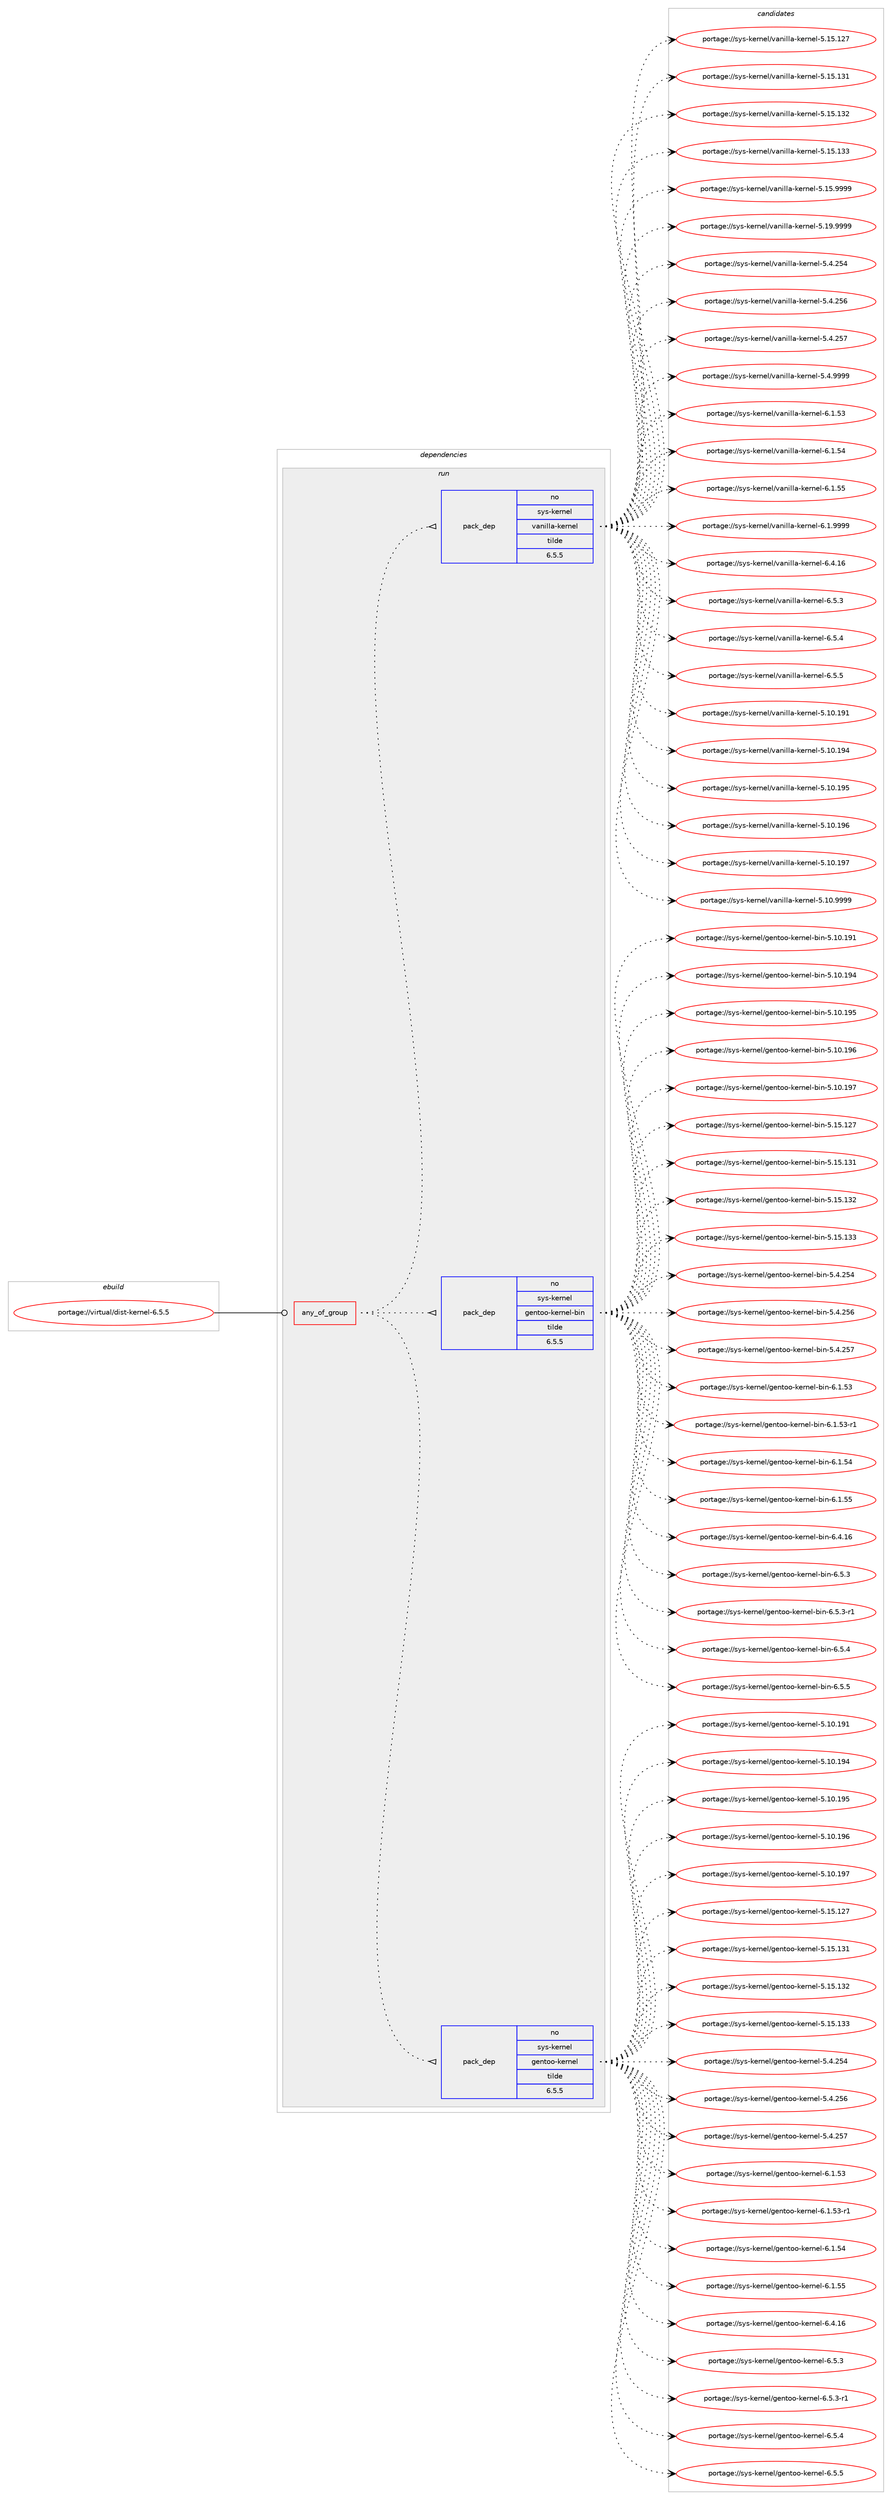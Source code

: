 digraph prolog {

# *************
# Graph options
# *************

newrank=true;
concentrate=true;
compound=true;
graph [rankdir=LR,fontname=Helvetica,fontsize=10,ranksep=1.5];#, ranksep=2.5, nodesep=0.2];
edge  [arrowhead=vee];
node  [fontname=Helvetica,fontsize=10];

# **********
# The ebuild
# **********

subgraph cluster_leftcol {
color=gray;
rank=same;
label=<<i>ebuild</i>>;
id [label="portage://virtual/dist-kernel-6.5.5", color=red, width=4, href="../virtual/dist-kernel-6.5.5.svg"];
}

# ****************
# The dependencies
# ****************

subgraph cluster_midcol {
color=gray;
label=<<i>dependencies</i>>;
subgraph cluster_compile {
fillcolor="#eeeeee";
style=filled;
label=<<i>compile</i>>;
}
subgraph cluster_compileandrun {
fillcolor="#eeeeee";
style=filled;
label=<<i>compile and run</i>>;
}
subgraph cluster_run {
fillcolor="#eeeeee";
style=filled;
label=<<i>run</i>>;
subgraph any4 {
dependency729 [label=<<TABLE BORDER="0" CELLBORDER="1" CELLSPACING="0" CELLPADDING="4"><TR><TD CELLPADDING="10">any_of_group</TD></TR></TABLE>>, shape=none, color=red];subgraph pack312 {
dependency730 [label=<<TABLE BORDER="0" CELLBORDER="1" CELLSPACING="0" CELLPADDING="4" WIDTH="220"><TR><TD ROWSPAN="6" CELLPADDING="30">pack_dep</TD></TR><TR><TD WIDTH="110">no</TD></TR><TR><TD>sys-kernel</TD></TR><TR><TD>gentoo-kernel</TD></TR><TR><TD>tilde</TD></TR><TR><TD>6.5.5</TD></TR></TABLE>>, shape=none, color=blue];
}
dependency729:e -> dependency730:w [weight=20,style="dotted",arrowhead="oinv"];
subgraph pack313 {
dependency731 [label=<<TABLE BORDER="0" CELLBORDER="1" CELLSPACING="0" CELLPADDING="4" WIDTH="220"><TR><TD ROWSPAN="6" CELLPADDING="30">pack_dep</TD></TR><TR><TD WIDTH="110">no</TD></TR><TR><TD>sys-kernel</TD></TR><TR><TD>gentoo-kernel-bin</TD></TR><TR><TD>tilde</TD></TR><TR><TD>6.5.5</TD></TR></TABLE>>, shape=none, color=blue];
}
dependency729:e -> dependency731:w [weight=20,style="dotted",arrowhead="oinv"];
subgraph pack314 {
dependency732 [label=<<TABLE BORDER="0" CELLBORDER="1" CELLSPACING="0" CELLPADDING="4" WIDTH="220"><TR><TD ROWSPAN="6" CELLPADDING="30">pack_dep</TD></TR><TR><TD WIDTH="110">no</TD></TR><TR><TD>sys-kernel</TD></TR><TR><TD>vanilla-kernel</TD></TR><TR><TD>tilde</TD></TR><TR><TD>6.5.5</TD></TR></TABLE>>, shape=none, color=blue];
}
dependency729:e -> dependency732:w [weight=20,style="dotted",arrowhead="oinv"];
}
id:e -> dependency729:w [weight=20,style="solid",arrowhead="odot"];
}
}

# **************
# The candidates
# **************

subgraph cluster_choices {
rank=same;
color=gray;
label=<<i>candidates</i>>;

subgraph choice312 {
color=black;
nodesep=1;
choice115121115451071011141101011084710310111011611111145107101114110101108455346494846495749 [label="portage://sys-kernel/gentoo-kernel-5.10.191", color=red, width=4,href="../sys-kernel/gentoo-kernel-5.10.191.svg"];
choice115121115451071011141101011084710310111011611111145107101114110101108455346494846495752 [label="portage://sys-kernel/gentoo-kernel-5.10.194", color=red, width=4,href="../sys-kernel/gentoo-kernel-5.10.194.svg"];
choice115121115451071011141101011084710310111011611111145107101114110101108455346494846495753 [label="portage://sys-kernel/gentoo-kernel-5.10.195", color=red, width=4,href="../sys-kernel/gentoo-kernel-5.10.195.svg"];
choice115121115451071011141101011084710310111011611111145107101114110101108455346494846495754 [label="portage://sys-kernel/gentoo-kernel-5.10.196", color=red, width=4,href="../sys-kernel/gentoo-kernel-5.10.196.svg"];
choice115121115451071011141101011084710310111011611111145107101114110101108455346494846495755 [label="portage://sys-kernel/gentoo-kernel-5.10.197", color=red, width=4,href="../sys-kernel/gentoo-kernel-5.10.197.svg"];
choice115121115451071011141101011084710310111011611111145107101114110101108455346495346495055 [label="portage://sys-kernel/gentoo-kernel-5.15.127", color=red, width=4,href="../sys-kernel/gentoo-kernel-5.15.127.svg"];
choice115121115451071011141101011084710310111011611111145107101114110101108455346495346495149 [label="portage://sys-kernel/gentoo-kernel-5.15.131", color=red, width=4,href="../sys-kernel/gentoo-kernel-5.15.131.svg"];
choice115121115451071011141101011084710310111011611111145107101114110101108455346495346495150 [label="portage://sys-kernel/gentoo-kernel-5.15.132", color=red, width=4,href="../sys-kernel/gentoo-kernel-5.15.132.svg"];
choice115121115451071011141101011084710310111011611111145107101114110101108455346495346495151 [label="portage://sys-kernel/gentoo-kernel-5.15.133", color=red, width=4,href="../sys-kernel/gentoo-kernel-5.15.133.svg"];
choice1151211154510710111411010110847103101110116111111451071011141101011084553465246505352 [label="portage://sys-kernel/gentoo-kernel-5.4.254", color=red, width=4,href="../sys-kernel/gentoo-kernel-5.4.254.svg"];
choice1151211154510710111411010110847103101110116111111451071011141101011084553465246505354 [label="portage://sys-kernel/gentoo-kernel-5.4.256", color=red, width=4,href="../sys-kernel/gentoo-kernel-5.4.256.svg"];
choice1151211154510710111411010110847103101110116111111451071011141101011084553465246505355 [label="portage://sys-kernel/gentoo-kernel-5.4.257", color=red, width=4,href="../sys-kernel/gentoo-kernel-5.4.257.svg"];
choice11512111545107101114110101108471031011101161111114510710111411010110845544649465351 [label="portage://sys-kernel/gentoo-kernel-6.1.53", color=red, width=4,href="../sys-kernel/gentoo-kernel-6.1.53.svg"];
choice115121115451071011141101011084710310111011611111145107101114110101108455446494653514511449 [label="portage://sys-kernel/gentoo-kernel-6.1.53-r1", color=red, width=4,href="../sys-kernel/gentoo-kernel-6.1.53-r1.svg"];
choice11512111545107101114110101108471031011101161111114510710111411010110845544649465352 [label="portage://sys-kernel/gentoo-kernel-6.1.54", color=red, width=4,href="../sys-kernel/gentoo-kernel-6.1.54.svg"];
choice11512111545107101114110101108471031011101161111114510710111411010110845544649465353 [label="portage://sys-kernel/gentoo-kernel-6.1.55", color=red, width=4,href="../sys-kernel/gentoo-kernel-6.1.55.svg"];
choice11512111545107101114110101108471031011101161111114510710111411010110845544652464954 [label="portage://sys-kernel/gentoo-kernel-6.4.16", color=red, width=4,href="../sys-kernel/gentoo-kernel-6.4.16.svg"];
choice115121115451071011141101011084710310111011611111145107101114110101108455446534651 [label="portage://sys-kernel/gentoo-kernel-6.5.3", color=red, width=4,href="../sys-kernel/gentoo-kernel-6.5.3.svg"];
choice1151211154510710111411010110847103101110116111111451071011141101011084554465346514511449 [label="portage://sys-kernel/gentoo-kernel-6.5.3-r1", color=red, width=4,href="../sys-kernel/gentoo-kernel-6.5.3-r1.svg"];
choice115121115451071011141101011084710310111011611111145107101114110101108455446534652 [label="portage://sys-kernel/gentoo-kernel-6.5.4", color=red, width=4,href="../sys-kernel/gentoo-kernel-6.5.4.svg"];
choice115121115451071011141101011084710310111011611111145107101114110101108455446534653 [label="portage://sys-kernel/gentoo-kernel-6.5.5", color=red, width=4,href="../sys-kernel/gentoo-kernel-6.5.5.svg"];
dependency730:e -> choice115121115451071011141101011084710310111011611111145107101114110101108455346494846495749:w [style=dotted,weight="100"];
dependency730:e -> choice115121115451071011141101011084710310111011611111145107101114110101108455346494846495752:w [style=dotted,weight="100"];
dependency730:e -> choice115121115451071011141101011084710310111011611111145107101114110101108455346494846495753:w [style=dotted,weight="100"];
dependency730:e -> choice115121115451071011141101011084710310111011611111145107101114110101108455346494846495754:w [style=dotted,weight="100"];
dependency730:e -> choice115121115451071011141101011084710310111011611111145107101114110101108455346494846495755:w [style=dotted,weight="100"];
dependency730:e -> choice115121115451071011141101011084710310111011611111145107101114110101108455346495346495055:w [style=dotted,weight="100"];
dependency730:e -> choice115121115451071011141101011084710310111011611111145107101114110101108455346495346495149:w [style=dotted,weight="100"];
dependency730:e -> choice115121115451071011141101011084710310111011611111145107101114110101108455346495346495150:w [style=dotted,weight="100"];
dependency730:e -> choice115121115451071011141101011084710310111011611111145107101114110101108455346495346495151:w [style=dotted,weight="100"];
dependency730:e -> choice1151211154510710111411010110847103101110116111111451071011141101011084553465246505352:w [style=dotted,weight="100"];
dependency730:e -> choice1151211154510710111411010110847103101110116111111451071011141101011084553465246505354:w [style=dotted,weight="100"];
dependency730:e -> choice1151211154510710111411010110847103101110116111111451071011141101011084553465246505355:w [style=dotted,weight="100"];
dependency730:e -> choice11512111545107101114110101108471031011101161111114510710111411010110845544649465351:w [style=dotted,weight="100"];
dependency730:e -> choice115121115451071011141101011084710310111011611111145107101114110101108455446494653514511449:w [style=dotted,weight="100"];
dependency730:e -> choice11512111545107101114110101108471031011101161111114510710111411010110845544649465352:w [style=dotted,weight="100"];
dependency730:e -> choice11512111545107101114110101108471031011101161111114510710111411010110845544649465353:w [style=dotted,weight="100"];
dependency730:e -> choice11512111545107101114110101108471031011101161111114510710111411010110845544652464954:w [style=dotted,weight="100"];
dependency730:e -> choice115121115451071011141101011084710310111011611111145107101114110101108455446534651:w [style=dotted,weight="100"];
dependency730:e -> choice1151211154510710111411010110847103101110116111111451071011141101011084554465346514511449:w [style=dotted,weight="100"];
dependency730:e -> choice115121115451071011141101011084710310111011611111145107101114110101108455446534652:w [style=dotted,weight="100"];
dependency730:e -> choice115121115451071011141101011084710310111011611111145107101114110101108455446534653:w [style=dotted,weight="100"];
}
subgraph choice313 {
color=black;
nodesep=1;
choice1151211154510710111411010110847103101110116111111451071011141101011084598105110455346494846495749 [label="portage://sys-kernel/gentoo-kernel-bin-5.10.191", color=red, width=4,href="../sys-kernel/gentoo-kernel-bin-5.10.191.svg"];
choice1151211154510710111411010110847103101110116111111451071011141101011084598105110455346494846495752 [label="portage://sys-kernel/gentoo-kernel-bin-5.10.194", color=red, width=4,href="../sys-kernel/gentoo-kernel-bin-5.10.194.svg"];
choice1151211154510710111411010110847103101110116111111451071011141101011084598105110455346494846495753 [label="portage://sys-kernel/gentoo-kernel-bin-5.10.195", color=red, width=4,href="../sys-kernel/gentoo-kernel-bin-5.10.195.svg"];
choice1151211154510710111411010110847103101110116111111451071011141101011084598105110455346494846495754 [label="portage://sys-kernel/gentoo-kernel-bin-5.10.196", color=red, width=4,href="../sys-kernel/gentoo-kernel-bin-5.10.196.svg"];
choice1151211154510710111411010110847103101110116111111451071011141101011084598105110455346494846495755 [label="portage://sys-kernel/gentoo-kernel-bin-5.10.197", color=red, width=4,href="../sys-kernel/gentoo-kernel-bin-5.10.197.svg"];
choice1151211154510710111411010110847103101110116111111451071011141101011084598105110455346495346495055 [label="portage://sys-kernel/gentoo-kernel-bin-5.15.127", color=red, width=4,href="../sys-kernel/gentoo-kernel-bin-5.15.127.svg"];
choice1151211154510710111411010110847103101110116111111451071011141101011084598105110455346495346495149 [label="portage://sys-kernel/gentoo-kernel-bin-5.15.131", color=red, width=4,href="../sys-kernel/gentoo-kernel-bin-5.15.131.svg"];
choice1151211154510710111411010110847103101110116111111451071011141101011084598105110455346495346495150 [label="portage://sys-kernel/gentoo-kernel-bin-5.15.132", color=red, width=4,href="../sys-kernel/gentoo-kernel-bin-5.15.132.svg"];
choice1151211154510710111411010110847103101110116111111451071011141101011084598105110455346495346495151 [label="portage://sys-kernel/gentoo-kernel-bin-5.15.133", color=red, width=4,href="../sys-kernel/gentoo-kernel-bin-5.15.133.svg"];
choice11512111545107101114110101108471031011101161111114510710111411010110845981051104553465246505352 [label="portage://sys-kernel/gentoo-kernel-bin-5.4.254", color=red, width=4,href="../sys-kernel/gentoo-kernel-bin-5.4.254.svg"];
choice11512111545107101114110101108471031011101161111114510710111411010110845981051104553465246505354 [label="portage://sys-kernel/gentoo-kernel-bin-5.4.256", color=red, width=4,href="../sys-kernel/gentoo-kernel-bin-5.4.256.svg"];
choice11512111545107101114110101108471031011101161111114510710111411010110845981051104553465246505355 [label="portage://sys-kernel/gentoo-kernel-bin-5.4.257", color=red, width=4,href="../sys-kernel/gentoo-kernel-bin-5.4.257.svg"];
choice115121115451071011141101011084710310111011611111145107101114110101108459810511045544649465351 [label="portage://sys-kernel/gentoo-kernel-bin-6.1.53", color=red, width=4,href="../sys-kernel/gentoo-kernel-bin-6.1.53.svg"];
choice1151211154510710111411010110847103101110116111111451071011141101011084598105110455446494653514511449 [label="portage://sys-kernel/gentoo-kernel-bin-6.1.53-r1", color=red, width=4,href="../sys-kernel/gentoo-kernel-bin-6.1.53-r1.svg"];
choice115121115451071011141101011084710310111011611111145107101114110101108459810511045544649465352 [label="portage://sys-kernel/gentoo-kernel-bin-6.1.54", color=red, width=4,href="../sys-kernel/gentoo-kernel-bin-6.1.54.svg"];
choice115121115451071011141101011084710310111011611111145107101114110101108459810511045544649465353 [label="portage://sys-kernel/gentoo-kernel-bin-6.1.55", color=red, width=4,href="../sys-kernel/gentoo-kernel-bin-6.1.55.svg"];
choice115121115451071011141101011084710310111011611111145107101114110101108459810511045544652464954 [label="portage://sys-kernel/gentoo-kernel-bin-6.4.16", color=red, width=4,href="../sys-kernel/gentoo-kernel-bin-6.4.16.svg"];
choice1151211154510710111411010110847103101110116111111451071011141101011084598105110455446534651 [label="portage://sys-kernel/gentoo-kernel-bin-6.5.3", color=red, width=4,href="../sys-kernel/gentoo-kernel-bin-6.5.3.svg"];
choice11512111545107101114110101108471031011101161111114510710111411010110845981051104554465346514511449 [label="portage://sys-kernel/gentoo-kernel-bin-6.5.3-r1", color=red, width=4,href="../sys-kernel/gentoo-kernel-bin-6.5.3-r1.svg"];
choice1151211154510710111411010110847103101110116111111451071011141101011084598105110455446534652 [label="portage://sys-kernel/gentoo-kernel-bin-6.5.4", color=red, width=4,href="../sys-kernel/gentoo-kernel-bin-6.5.4.svg"];
choice1151211154510710111411010110847103101110116111111451071011141101011084598105110455446534653 [label="portage://sys-kernel/gentoo-kernel-bin-6.5.5", color=red, width=4,href="../sys-kernel/gentoo-kernel-bin-6.5.5.svg"];
dependency731:e -> choice1151211154510710111411010110847103101110116111111451071011141101011084598105110455346494846495749:w [style=dotted,weight="100"];
dependency731:e -> choice1151211154510710111411010110847103101110116111111451071011141101011084598105110455346494846495752:w [style=dotted,weight="100"];
dependency731:e -> choice1151211154510710111411010110847103101110116111111451071011141101011084598105110455346494846495753:w [style=dotted,weight="100"];
dependency731:e -> choice1151211154510710111411010110847103101110116111111451071011141101011084598105110455346494846495754:w [style=dotted,weight="100"];
dependency731:e -> choice1151211154510710111411010110847103101110116111111451071011141101011084598105110455346494846495755:w [style=dotted,weight="100"];
dependency731:e -> choice1151211154510710111411010110847103101110116111111451071011141101011084598105110455346495346495055:w [style=dotted,weight="100"];
dependency731:e -> choice1151211154510710111411010110847103101110116111111451071011141101011084598105110455346495346495149:w [style=dotted,weight="100"];
dependency731:e -> choice1151211154510710111411010110847103101110116111111451071011141101011084598105110455346495346495150:w [style=dotted,weight="100"];
dependency731:e -> choice1151211154510710111411010110847103101110116111111451071011141101011084598105110455346495346495151:w [style=dotted,weight="100"];
dependency731:e -> choice11512111545107101114110101108471031011101161111114510710111411010110845981051104553465246505352:w [style=dotted,weight="100"];
dependency731:e -> choice11512111545107101114110101108471031011101161111114510710111411010110845981051104553465246505354:w [style=dotted,weight="100"];
dependency731:e -> choice11512111545107101114110101108471031011101161111114510710111411010110845981051104553465246505355:w [style=dotted,weight="100"];
dependency731:e -> choice115121115451071011141101011084710310111011611111145107101114110101108459810511045544649465351:w [style=dotted,weight="100"];
dependency731:e -> choice1151211154510710111411010110847103101110116111111451071011141101011084598105110455446494653514511449:w [style=dotted,weight="100"];
dependency731:e -> choice115121115451071011141101011084710310111011611111145107101114110101108459810511045544649465352:w [style=dotted,weight="100"];
dependency731:e -> choice115121115451071011141101011084710310111011611111145107101114110101108459810511045544649465353:w [style=dotted,weight="100"];
dependency731:e -> choice115121115451071011141101011084710310111011611111145107101114110101108459810511045544652464954:w [style=dotted,weight="100"];
dependency731:e -> choice1151211154510710111411010110847103101110116111111451071011141101011084598105110455446534651:w [style=dotted,weight="100"];
dependency731:e -> choice11512111545107101114110101108471031011101161111114510710111411010110845981051104554465346514511449:w [style=dotted,weight="100"];
dependency731:e -> choice1151211154510710111411010110847103101110116111111451071011141101011084598105110455446534652:w [style=dotted,weight="100"];
dependency731:e -> choice1151211154510710111411010110847103101110116111111451071011141101011084598105110455446534653:w [style=dotted,weight="100"];
}
subgraph choice314 {
color=black;
nodesep=1;
choice1151211154510710111411010110847118971101051081089745107101114110101108455346494846495749 [label="portage://sys-kernel/vanilla-kernel-5.10.191", color=red, width=4,href="../sys-kernel/vanilla-kernel-5.10.191.svg"];
choice1151211154510710111411010110847118971101051081089745107101114110101108455346494846495752 [label="portage://sys-kernel/vanilla-kernel-5.10.194", color=red, width=4,href="../sys-kernel/vanilla-kernel-5.10.194.svg"];
choice1151211154510710111411010110847118971101051081089745107101114110101108455346494846495753 [label="portage://sys-kernel/vanilla-kernel-5.10.195", color=red, width=4,href="../sys-kernel/vanilla-kernel-5.10.195.svg"];
choice1151211154510710111411010110847118971101051081089745107101114110101108455346494846495754 [label="portage://sys-kernel/vanilla-kernel-5.10.196", color=red, width=4,href="../sys-kernel/vanilla-kernel-5.10.196.svg"];
choice1151211154510710111411010110847118971101051081089745107101114110101108455346494846495755 [label="portage://sys-kernel/vanilla-kernel-5.10.197", color=red, width=4,href="../sys-kernel/vanilla-kernel-5.10.197.svg"];
choice115121115451071011141101011084711897110105108108974510710111411010110845534649484657575757 [label="portage://sys-kernel/vanilla-kernel-5.10.9999", color=red, width=4,href="../sys-kernel/vanilla-kernel-5.10.9999.svg"];
choice1151211154510710111411010110847118971101051081089745107101114110101108455346495346495055 [label="portage://sys-kernel/vanilla-kernel-5.15.127", color=red, width=4,href="../sys-kernel/vanilla-kernel-5.15.127.svg"];
choice1151211154510710111411010110847118971101051081089745107101114110101108455346495346495149 [label="portage://sys-kernel/vanilla-kernel-5.15.131", color=red, width=4,href="../sys-kernel/vanilla-kernel-5.15.131.svg"];
choice1151211154510710111411010110847118971101051081089745107101114110101108455346495346495150 [label="portage://sys-kernel/vanilla-kernel-5.15.132", color=red, width=4,href="../sys-kernel/vanilla-kernel-5.15.132.svg"];
choice1151211154510710111411010110847118971101051081089745107101114110101108455346495346495151 [label="portage://sys-kernel/vanilla-kernel-5.15.133", color=red, width=4,href="../sys-kernel/vanilla-kernel-5.15.133.svg"];
choice115121115451071011141101011084711897110105108108974510710111411010110845534649534657575757 [label="portage://sys-kernel/vanilla-kernel-5.15.9999", color=red, width=4,href="../sys-kernel/vanilla-kernel-5.15.9999.svg"];
choice115121115451071011141101011084711897110105108108974510710111411010110845534649574657575757 [label="portage://sys-kernel/vanilla-kernel-5.19.9999", color=red, width=4,href="../sys-kernel/vanilla-kernel-5.19.9999.svg"];
choice11512111545107101114110101108471189711010510810897451071011141101011084553465246505352 [label="portage://sys-kernel/vanilla-kernel-5.4.254", color=red, width=4,href="../sys-kernel/vanilla-kernel-5.4.254.svg"];
choice11512111545107101114110101108471189711010510810897451071011141101011084553465246505354 [label="portage://sys-kernel/vanilla-kernel-5.4.256", color=red, width=4,href="../sys-kernel/vanilla-kernel-5.4.256.svg"];
choice11512111545107101114110101108471189711010510810897451071011141101011084553465246505355 [label="portage://sys-kernel/vanilla-kernel-5.4.257", color=red, width=4,href="../sys-kernel/vanilla-kernel-5.4.257.svg"];
choice1151211154510710111411010110847118971101051081089745107101114110101108455346524657575757 [label="portage://sys-kernel/vanilla-kernel-5.4.9999", color=red, width=4,href="../sys-kernel/vanilla-kernel-5.4.9999.svg"];
choice115121115451071011141101011084711897110105108108974510710111411010110845544649465351 [label="portage://sys-kernel/vanilla-kernel-6.1.53", color=red, width=4,href="../sys-kernel/vanilla-kernel-6.1.53.svg"];
choice115121115451071011141101011084711897110105108108974510710111411010110845544649465352 [label="portage://sys-kernel/vanilla-kernel-6.1.54", color=red, width=4,href="../sys-kernel/vanilla-kernel-6.1.54.svg"];
choice115121115451071011141101011084711897110105108108974510710111411010110845544649465353 [label="portage://sys-kernel/vanilla-kernel-6.1.55", color=red, width=4,href="../sys-kernel/vanilla-kernel-6.1.55.svg"];
choice1151211154510710111411010110847118971101051081089745107101114110101108455446494657575757 [label="portage://sys-kernel/vanilla-kernel-6.1.9999", color=red, width=4,href="../sys-kernel/vanilla-kernel-6.1.9999.svg"];
choice115121115451071011141101011084711897110105108108974510710111411010110845544652464954 [label="portage://sys-kernel/vanilla-kernel-6.4.16", color=red, width=4,href="../sys-kernel/vanilla-kernel-6.4.16.svg"];
choice1151211154510710111411010110847118971101051081089745107101114110101108455446534651 [label="portage://sys-kernel/vanilla-kernel-6.5.3", color=red, width=4,href="../sys-kernel/vanilla-kernel-6.5.3.svg"];
choice1151211154510710111411010110847118971101051081089745107101114110101108455446534652 [label="portage://sys-kernel/vanilla-kernel-6.5.4", color=red, width=4,href="../sys-kernel/vanilla-kernel-6.5.4.svg"];
choice1151211154510710111411010110847118971101051081089745107101114110101108455446534653 [label="portage://sys-kernel/vanilla-kernel-6.5.5", color=red, width=4,href="../sys-kernel/vanilla-kernel-6.5.5.svg"];
dependency732:e -> choice1151211154510710111411010110847118971101051081089745107101114110101108455346494846495749:w [style=dotted,weight="100"];
dependency732:e -> choice1151211154510710111411010110847118971101051081089745107101114110101108455346494846495752:w [style=dotted,weight="100"];
dependency732:e -> choice1151211154510710111411010110847118971101051081089745107101114110101108455346494846495753:w [style=dotted,weight="100"];
dependency732:e -> choice1151211154510710111411010110847118971101051081089745107101114110101108455346494846495754:w [style=dotted,weight="100"];
dependency732:e -> choice1151211154510710111411010110847118971101051081089745107101114110101108455346494846495755:w [style=dotted,weight="100"];
dependency732:e -> choice115121115451071011141101011084711897110105108108974510710111411010110845534649484657575757:w [style=dotted,weight="100"];
dependency732:e -> choice1151211154510710111411010110847118971101051081089745107101114110101108455346495346495055:w [style=dotted,weight="100"];
dependency732:e -> choice1151211154510710111411010110847118971101051081089745107101114110101108455346495346495149:w [style=dotted,weight="100"];
dependency732:e -> choice1151211154510710111411010110847118971101051081089745107101114110101108455346495346495150:w [style=dotted,weight="100"];
dependency732:e -> choice1151211154510710111411010110847118971101051081089745107101114110101108455346495346495151:w [style=dotted,weight="100"];
dependency732:e -> choice115121115451071011141101011084711897110105108108974510710111411010110845534649534657575757:w [style=dotted,weight="100"];
dependency732:e -> choice115121115451071011141101011084711897110105108108974510710111411010110845534649574657575757:w [style=dotted,weight="100"];
dependency732:e -> choice11512111545107101114110101108471189711010510810897451071011141101011084553465246505352:w [style=dotted,weight="100"];
dependency732:e -> choice11512111545107101114110101108471189711010510810897451071011141101011084553465246505354:w [style=dotted,weight="100"];
dependency732:e -> choice11512111545107101114110101108471189711010510810897451071011141101011084553465246505355:w [style=dotted,weight="100"];
dependency732:e -> choice1151211154510710111411010110847118971101051081089745107101114110101108455346524657575757:w [style=dotted,weight="100"];
dependency732:e -> choice115121115451071011141101011084711897110105108108974510710111411010110845544649465351:w [style=dotted,weight="100"];
dependency732:e -> choice115121115451071011141101011084711897110105108108974510710111411010110845544649465352:w [style=dotted,weight="100"];
dependency732:e -> choice115121115451071011141101011084711897110105108108974510710111411010110845544649465353:w [style=dotted,weight="100"];
dependency732:e -> choice1151211154510710111411010110847118971101051081089745107101114110101108455446494657575757:w [style=dotted,weight="100"];
dependency732:e -> choice115121115451071011141101011084711897110105108108974510710111411010110845544652464954:w [style=dotted,weight="100"];
dependency732:e -> choice1151211154510710111411010110847118971101051081089745107101114110101108455446534651:w [style=dotted,weight="100"];
dependency732:e -> choice1151211154510710111411010110847118971101051081089745107101114110101108455446534652:w [style=dotted,weight="100"];
dependency732:e -> choice1151211154510710111411010110847118971101051081089745107101114110101108455446534653:w [style=dotted,weight="100"];
}
}

}
